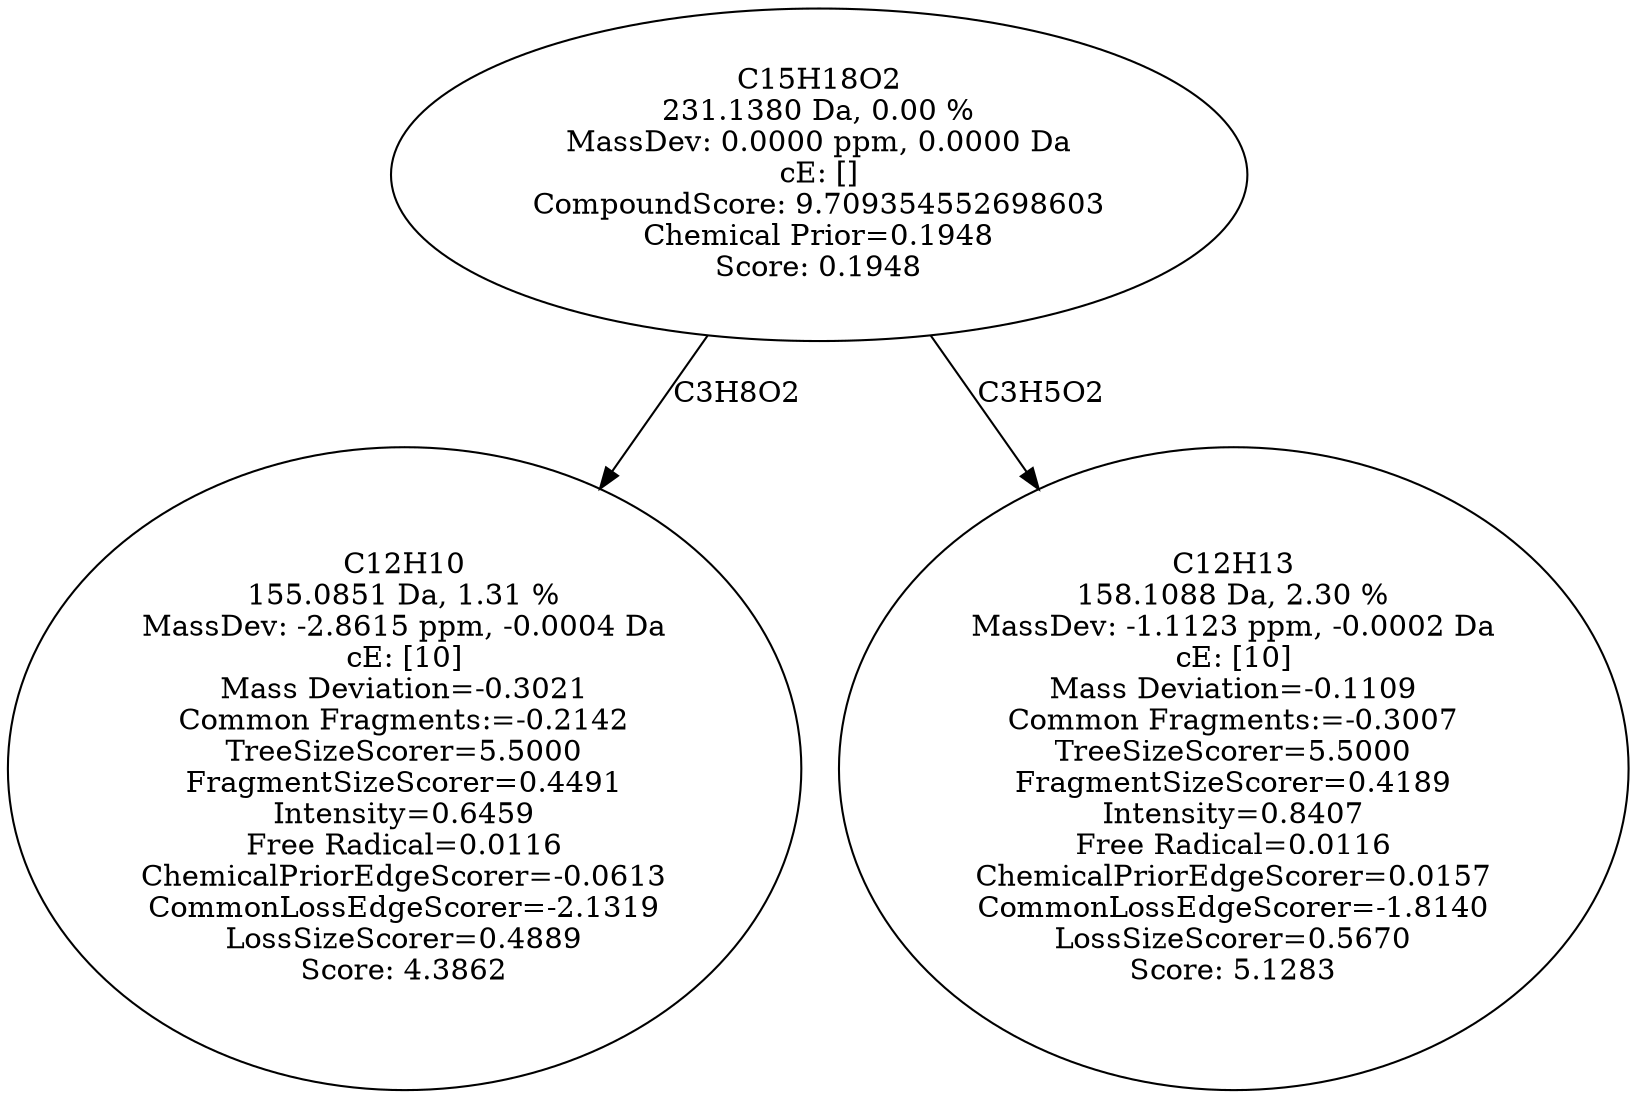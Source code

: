 strict digraph {
v1 [label="C12H10\n155.0851 Da, 1.31 %\nMassDev: -2.8615 ppm, -0.0004 Da\ncE: [10]\nMass Deviation=-0.3021\nCommon Fragments:=-0.2142\nTreeSizeScorer=5.5000\nFragmentSizeScorer=0.4491\nIntensity=0.6459\nFree Radical=0.0116\nChemicalPriorEdgeScorer=-0.0613\nCommonLossEdgeScorer=-2.1319\nLossSizeScorer=0.4889\nScore: 4.3862"];
v2 [label="C12H13\n158.1088 Da, 2.30 %\nMassDev: -1.1123 ppm, -0.0002 Da\ncE: [10]\nMass Deviation=-0.1109\nCommon Fragments:=-0.3007\nTreeSizeScorer=5.5000\nFragmentSizeScorer=0.4189\nIntensity=0.8407\nFree Radical=0.0116\nChemicalPriorEdgeScorer=0.0157\nCommonLossEdgeScorer=-1.8140\nLossSizeScorer=0.5670\nScore: 5.1283"];
v3 [label="C15H18O2\n231.1380 Da, 0.00 %\nMassDev: 0.0000 ppm, 0.0000 Da\ncE: []\nCompoundScore: 9.709354552698603\nChemical Prior=0.1948\nScore: 0.1948"];
v3 -> v1 [label="C3H8O2"];
v3 -> v2 [label="C3H5O2"];
}